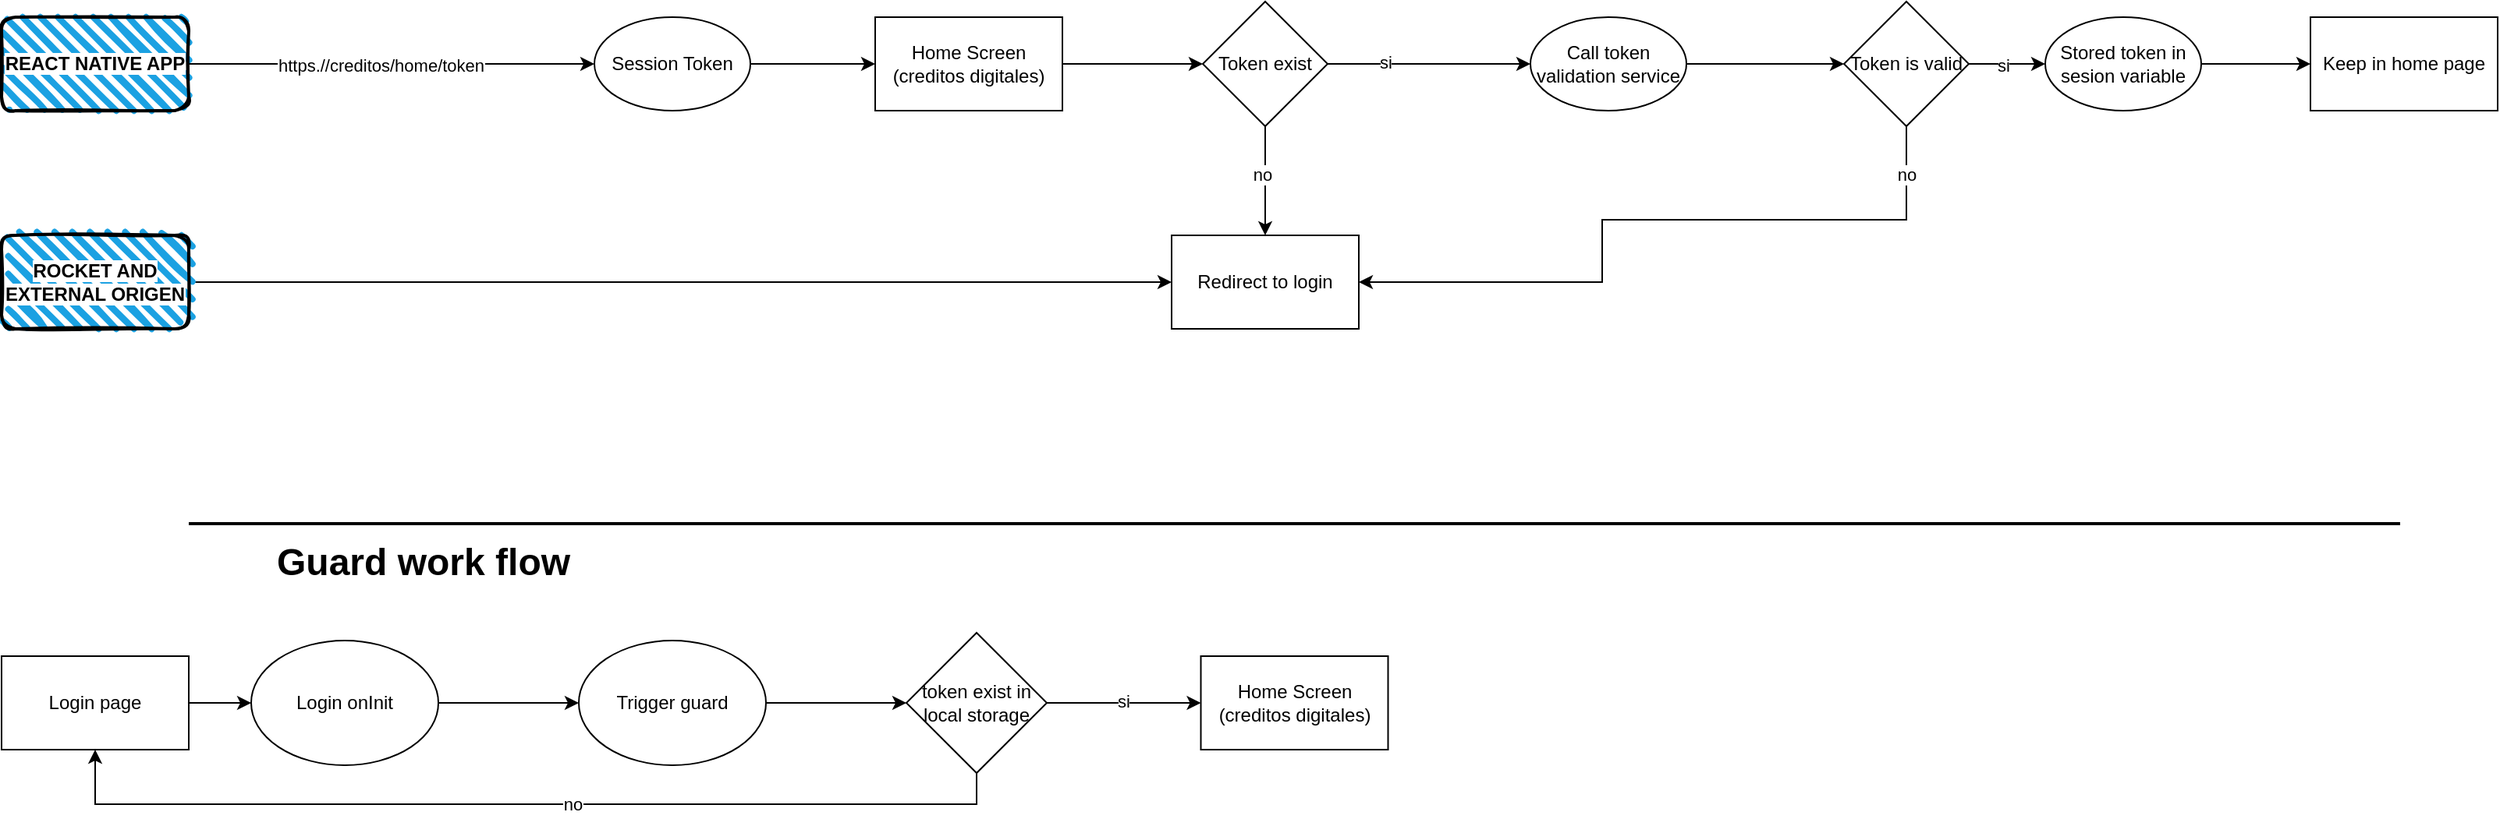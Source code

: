 <mxfile version="21.6.5" type="github">
  <diagram name="Página-1" id="7i878U4_3oj4tbmzvSAN">
    <mxGraphModel dx="1257" dy="746" grid="1" gridSize="10" guides="1" tooltips="1" connect="1" arrows="1" fold="1" page="1" pageScale="1" pageWidth="827" pageHeight="1169" math="0" shadow="0">
      <root>
        <mxCell id="0" />
        <mxCell id="1" parent="0" />
        <mxCell id="iQhgdoaMa-PqHh-km5V6-4" style="edgeStyle=orthogonalEdgeStyle;rounded=0;orthogonalLoop=1;jettySize=auto;html=1;entryX=0;entryY=0.5;entryDx=0;entryDy=0;exitX=1;exitY=0.5;exitDx=0;exitDy=0;" edge="1" parent="1" source="iQhgdoaMa-PqHh-km5V6-23" target="iQhgdoaMa-PqHh-km5V6-3">
          <mxGeometry relative="1" as="geometry">
            <mxPoint x="160" y="60" as="sourcePoint" />
          </mxGeometry>
        </mxCell>
        <mxCell id="iQhgdoaMa-PqHh-km5V6-7" value="https.//creditos/home/token" style="edgeLabel;html=1;align=center;verticalAlign=middle;resizable=0;points=[];" vertex="1" connectable="0" parent="iQhgdoaMa-PqHh-km5V6-4">
          <mxGeometry x="-0.275" y="-1" relative="1" as="geometry">
            <mxPoint x="28" as="offset" />
          </mxGeometry>
        </mxCell>
        <mxCell id="iQhgdoaMa-PqHh-km5V6-6" style="edgeStyle=orthogonalEdgeStyle;rounded=0;orthogonalLoop=1;jettySize=auto;html=1;entryX=0;entryY=0.5;entryDx=0;entryDy=0;" edge="1" parent="1" source="iQhgdoaMa-PqHh-km5V6-3" target="iQhgdoaMa-PqHh-km5V6-5">
          <mxGeometry relative="1" as="geometry" />
        </mxCell>
        <mxCell id="iQhgdoaMa-PqHh-km5V6-3" value="Session Token" style="ellipse;whiteSpace=wrap;html=1;" vertex="1" parent="1">
          <mxGeometry x="400" y="30" width="100" height="60" as="geometry" />
        </mxCell>
        <mxCell id="iQhgdoaMa-PqHh-km5V6-26" style="edgeStyle=orthogonalEdgeStyle;rounded=0;orthogonalLoop=1;jettySize=auto;html=1;entryX=0;entryY=0.5;entryDx=0;entryDy=0;" edge="1" parent="1" source="iQhgdoaMa-PqHh-km5V6-5" target="iQhgdoaMa-PqHh-km5V6-8">
          <mxGeometry relative="1" as="geometry" />
        </mxCell>
        <mxCell id="iQhgdoaMa-PqHh-km5V6-5" value="Home Screen (creditos digitales)" style="rounded=0;whiteSpace=wrap;html=1;" vertex="1" parent="1">
          <mxGeometry x="580" y="30" width="120" height="60" as="geometry" />
        </mxCell>
        <mxCell id="iQhgdoaMa-PqHh-km5V6-10" style="edgeStyle=orthogonalEdgeStyle;rounded=0;orthogonalLoop=1;jettySize=auto;html=1;entryX=0;entryY=0.5;entryDx=0;entryDy=0;" edge="1" parent="1" source="iQhgdoaMa-PqHh-km5V6-8" target="iQhgdoaMa-PqHh-km5V6-24">
          <mxGeometry relative="1" as="geometry">
            <mxPoint x="960" y="60.0" as="targetPoint" />
          </mxGeometry>
        </mxCell>
        <mxCell id="iQhgdoaMa-PqHh-km5V6-11" value="si" style="edgeLabel;html=1;align=center;verticalAlign=middle;resizable=0;points=[];" vertex="1" connectable="0" parent="iQhgdoaMa-PqHh-km5V6-10">
          <mxGeometry x="-0.433" y="1" relative="1" as="geometry">
            <mxPoint as="offset" />
          </mxGeometry>
        </mxCell>
        <mxCell id="iQhgdoaMa-PqHh-km5V6-29" style="edgeStyle=orthogonalEdgeStyle;rounded=0;orthogonalLoop=1;jettySize=auto;html=1;entryX=0.5;entryY=0;entryDx=0;entryDy=0;" edge="1" parent="1" source="iQhgdoaMa-PqHh-km5V6-8" target="iQhgdoaMa-PqHh-km5V6-14">
          <mxGeometry relative="1" as="geometry" />
        </mxCell>
        <mxCell id="iQhgdoaMa-PqHh-km5V6-30" value="no" style="edgeLabel;html=1;align=center;verticalAlign=middle;resizable=0;points=[];" vertex="1" connectable="0" parent="iQhgdoaMa-PqHh-km5V6-29">
          <mxGeometry x="-0.114" y="-2" relative="1" as="geometry">
            <mxPoint as="offset" />
          </mxGeometry>
        </mxCell>
        <mxCell id="iQhgdoaMa-PqHh-km5V6-8" value="Token exist" style="rhombus;whiteSpace=wrap;html=1;" vertex="1" parent="1">
          <mxGeometry x="790" y="20" width="80" height="80" as="geometry" />
        </mxCell>
        <mxCell id="iQhgdoaMa-PqHh-km5V6-14" value="Redirect to login" style="rounded=0;whiteSpace=wrap;html=1;" vertex="1" parent="1">
          <mxGeometry x="770" y="170" width="120" height="60" as="geometry" />
        </mxCell>
        <mxCell id="iQhgdoaMa-PqHh-km5V6-22" style="edgeStyle=orthogonalEdgeStyle;rounded=0;orthogonalLoop=1;jettySize=auto;html=1;entryX=0;entryY=0.5;entryDx=0;entryDy=0;" edge="1" parent="1" source="iQhgdoaMa-PqHh-km5V6-17" target="iQhgdoaMa-PqHh-km5V6-39">
          <mxGeometry relative="1" as="geometry" />
        </mxCell>
        <mxCell id="iQhgdoaMa-PqHh-km5V6-28" value="si" style="edgeLabel;html=1;align=center;verticalAlign=middle;resizable=0;points=[];" vertex="1" connectable="0" parent="iQhgdoaMa-PqHh-km5V6-22">
          <mxGeometry x="-0.125" y="-5" relative="1" as="geometry">
            <mxPoint y="-4" as="offset" />
          </mxGeometry>
        </mxCell>
        <mxCell id="iQhgdoaMa-PqHh-km5V6-37" style="edgeStyle=orthogonalEdgeStyle;rounded=0;orthogonalLoop=1;jettySize=auto;html=1;entryX=1;entryY=0.5;entryDx=0;entryDy=0;" edge="1" parent="1" source="iQhgdoaMa-PqHh-km5V6-17" target="iQhgdoaMa-PqHh-km5V6-14">
          <mxGeometry relative="1" as="geometry">
            <Array as="points">
              <mxPoint x="1241" y="160" />
              <mxPoint x="1046" y="160" />
              <mxPoint x="1046" y="200" />
            </Array>
          </mxGeometry>
        </mxCell>
        <mxCell id="iQhgdoaMa-PqHh-km5V6-38" value="no" style="edgeLabel;html=1;align=center;verticalAlign=middle;resizable=0;points=[];" vertex="1" connectable="0" parent="iQhgdoaMa-PqHh-km5V6-37">
          <mxGeometry x="-0.864" y="5" relative="1" as="geometry">
            <mxPoint x="-5" as="offset" />
          </mxGeometry>
        </mxCell>
        <mxCell id="iQhgdoaMa-PqHh-km5V6-17" value="Token is valid" style="rhombus;whiteSpace=wrap;html=1;" vertex="1" parent="1">
          <mxGeometry x="1201" y="20" width="80" height="80" as="geometry" />
        </mxCell>
        <mxCell id="iQhgdoaMa-PqHh-km5V6-21" value="Keep in home page" style="rounded=0;whiteSpace=wrap;html=1;" vertex="1" parent="1">
          <mxGeometry x="1500" y="30" width="120" height="60" as="geometry" />
        </mxCell>
        <mxCell id="iQhgdoaMa-PqHh-km5V6-23" value="&lt;b style=&quot;background-color: rgb(255, 255, 255);&quot;&gt;REACT NATIVE APP&lt;/b&gt;" style="rounded=1;whiteSpace=wrap;html=1;strokeWidth=2;fillWeight=4;hachureGap=8;hachureAngle=45;fillColor=#1ba1e2;sketch=1;" vertex="1" parent="1">
          <mxGeometry x="20" y="30" width="120" height="60" as="geometry" />
        </mxCell>
        <mxCell id="iQhgdoaMa-PqHh-km5V6-27" style="edgeStyle=orthogonalEdgeStyle;rounded=0;orthogonalLoop=1;jettySize=auto;html=1;entryX=0;entryY=0.5;entryDx=0;entryDy=0;" edge="1" parent="1" source="iQhgdoaMa-PqHh-km5V6-24" target="iQhgdoaMa-PqHh-km5V6-17">
          <mxGeometry relative="1" as="geometry" />
        </mxCell>
        <mxCell id="iQhgdoaMa-PqHh-km5V6-24" value="Call token validation service" style="ellipse;whiteSpace=wrap;html=1;" vertex="1" parent="1">
          <mxGeometry x="1000" y="30" width="100" height="60" as="geometry" />
        </mxCell>
        <mxCell id="iQhgdoaMa-PqHh-km5V6-36" style="edgeStyle=orthogonalEdgeStyle;rounded=0;orthogonalLoop=1;jettySize=auto;html=1;entryX=0;entryY=0.5;entryDx=0;entryDy=0;" edge="1" parent="1" source="iQhgdoaMa-PqHh-km5V6-35" target="iQhgdoaMa-PqHh-km5V6-14">
          <mxGeometry relative="1" as="geometry" />
        </mxCell>
        <mxCell id="iQhgdoaMa-PqHh-km5V6-35" value="&lt;span style=&quot;background-color: rgb(255, 255, 255);&quot;&gt;&lt;b&gt;ROCKET AND EXTERNAL ORIGEN&lt;/b&gt;&lt;/span&gt;" style="rounded=1;whiteSpace=wrap;html=1;strokeWidth=2;fillWeight=4;hachureGap=8;hachureAngle=45;fillColor=#1ba1e2;sketch=1;" vertex="1" parent="1">
          <mxGeometry x="20" y="170" width="120" height="60" as="geometry" />
        </mxCell>
        <mxCell id="iQhgdoaMa-PqHh-km5V6-40" style="edgeStyle=orthogonalEdgeStyle;rounded=0;orthogonalLoop=1;jettySize=auto;html=1;" edge="1" parent="1" source="iQhgdoaMa-PqHh-km5V6-39" target="iQhgdoaMa-PqHh-km5V6-21">
          <mxGeometry relative="1" as="geometry" />
        </mxCell>
        <mxCell id="iQhgdoaMa-PqHh-km5V6-39" value="Stored token in sesion variable" style="ellipse;whiteSpace=wrap;html=1;" vertex="1" parent="1">
          <mxGeometry x="1330" y="30" width="100" height="60" as="geometry" />
        </mxCell>
        <mxCell id="iQhgdoaMa-PqHh-km5V6-42" value="" style="line;strokeWidth=2;direction=south;html=1;rotation=-90;" vertex="1" parent="1">
          <mxGeometry x="843.75" y="-353.75" width="10" height="1417.5" as="geometry" />
        </mxCell>
        <mxCell id="iQhgdoaMa-PqHh-km5V6-43" value="Guard work flow" style="text;strokeColor=none;fillColor=none;html=1;fontSize=24;fontStyle=1;verticalAlign=middle;align=center;" vertex="1" parent="1">
          <mxGeometry x="240" y="360" width="100" height="40" as="geometry" />
        </mxCell>
        <mxCell id="iQhgdoaMa-PqHh-km5V6-46" style="edgeStyle=orthogonalEdgeStyle;rounded=0;orthogonalLoop=1;jettySize=auto;html=1;" edge="1" parent="1" source="iQhgdoaMa-PqHh-km5V6-44" target="iQhgdoaMa-PqHh-km5V6-45">
          <mxGeometry relative="1" as="geometry" />
        </mxCell>
        <mxCell id="iQhgdoaMa-PqHh-km5V6-44" value="Login onInit" style="ellipse;whiteSpace=wrap;html=1;" vertex="1" parent="1">
          <mxGeometry x="180" y="430" width="120" height="80" as="geometry" />
        </mxCell>
        <mxCell id="iQhgdoaMa-PqHh-km5V6-48" style="edgeStyle=orthogonalEdgeStyle;rounded=0;orthogonalLoop=1;jettySize=auto;html=1;entryX=0;entryY=0.5;entryDx=0;entryDy=0;" edge="1" parent="1" source="iQhgdoaMa-PqHh-km5V6-45" target="iQhgdoaMa-PqHh-km5V6-47">
          <mxGeometry relative="1" as="geometry" />
        </mxCell>
        <mxCell id="iQhgdoaMa-PqHh-km5V6-45" value="Trigger guard" style="ellipse;whiteSpace=wrap;html=1;" vertex="1" parent="1">
          <mxGeometry x="390" y="430" width="120" height="80" as="geometry" />
        </mxCell>
        <mxCell id="iQhgdoaMa-PqHh-km5V6-49" style="edgeStyle=orthogonalEdgeStyle;rounded=0;orthogonalLoop=1;jettySize=auto;html=1;entryX=0.5;entryY=1;entryDx=0;entryDy=0;" edge="1" parent="1" source="iQhgdoaMa-PqHh-km5V6-47" target="iQhgdoaMa-PqHh-km5V6-51">
          <mxGeometry relative="1" as="geometry">
            <Array as="points">
              <mxPoint x="645" y="535" />
              <mxPoint x="80" y="535" />
            </Array>
          </mxGeometry>
        </mxCell>
        <mxCell id="iQhgdoaMa-PqHh-km5V6-50" value="no" style="edgeLabel;html=1;align=center;verticalAlign=middle;resizable=0;points=[];" vertex="1" connectable="0" parent="iQhgdoaMa-PqHh-km5V6-49">
          <mxGeometry x="-0.1" relative="1" as="geometry">
            <mxPoint as="offset" />
          </mxGeometry>
        </mxCell>
        <mxCell id="iQhgdoaMa-PqHh-km5V6-54" style="edgeStyle=orthogonalEdgeStyle;rounded=0;orthogonalLoop=1;jettySize=auto;html=1;entryX=0;entryY=0.5;entryDx=0;entryDy=0;" edge="1" parent="1" source="iQhgdoaMa-PqHh-km5V6-47" target="iQhgdoaMa-PqHh-km5V6-53">
          <mxGeometry relative="1" as="geometry" />
        </mxCell>
        <mxCell id="iQhgdoaMa-PqHh-km5V6-55" value="si" style="edgeLabel;html=1;align=center;verticalAlign=middle;resizable=0;points=[];" vertex="1" connectable="0" parent="iQhgdoaMa-PqHh-km5V6-54">
          <mxGeometry x="-0.008" y="1" relative="1" as="geometry">
            <mxPoint as="offset" />
          </mxGeometry>
        </mxCell>
        <mxCell id="iQhgdoaMa-PqHh-km5V6-47" value="token exist in local storage" style="rhombus;whiteSpace=wrap;html=1;" vertex="1" parent="1">
          <mxGeometry x="600" y="425" width="90" height="90" as="geometry" />
        </mxCell>
        <mxCell id="iQhgdoaMa-PqHh-km5V6-52" style="edgeStyle=orthogonalEdgeStyle;rounded=0;orthogonalLoop=1;jettySize=auto;html=1;entryX=0;entryY=0.5;entryDx=0;entryDy=0;" edge="1" parent="1" source="iQhgdoaMa-PqHh-km5V6-51" target="iQhgdoaMa-PqHh-km5V6-44">
          <mxGeometry relative="1" as="geometry" />
        </mxCell>
        <mxCell id="iQhgdoaMa-PqHh-km5V6-51" value="Login page" style="rounded=0;whiteSpace=wrap;html=1;" vertex="1" parent="1">
          <mxGeometry x="20" y="440" width="120" height="60" as="geometry" />
        </mxCell>
        <mxCell id="iQhgdoaMa-PqHh-km5V6-53" value="Home Screen (creditos digitales)" style="rounded=0;whiteSpace=wrap;html=1;" vertex="1" parent="1">
          <mxGeometry x="788.75" y="440" width="120" height="60" as="geometry" />
        </mxCell>
      </root>
    </mxGraphModel>
  </diagram>
</mxfile>

